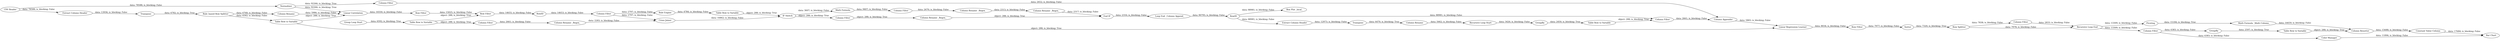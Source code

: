 digraph {
	"5915984635042657672_2204" [label=Pivoting]
	"-5540531009217719166_58" [label="Column Rename _Regex_"]
	"5915984635042657672_16" [label="Row Splitter"]
	"5915984635042657672_21" [label="Column Filter"]
	"5915984635042657672_58" [label="Column Filter"]
	"-5540531009217719166_45" [label="Cross Joiner"]
	"5915984635042657672_2208" [label="Column Resorter"]
	"-5540531009217719166_43" [label="Column Filter"]
	"-5540531009217719166_52" [label=RowID]
	"5915984635042657672_26" [label="Column Appender"]
	"5915984635042657672_24" [label="Table Row to Variable"]
	"5915984635042657672_11" [label=Transpose]
	"5915984635042657672_2" [label="Linear Regression Learner"]
	"5915984635042657672_2210" [label="Column Filter"]
	"5915984635042657672_22" [label=GroupBy]
	"5915984635042657672_57" [label=Transpose]
	"-5540531009217719166_35" [label="Linear Correlation"]
	"-5540531009217719166_47" [label="Column Filter"]
	"5915984635042657672_12" [label="Rule_based Row Splitter"]
	"-5540531009217719166_50" [label="Column Rename _Regex_"]
	"5915984635042657672_2203" [label="Color Manager"]
	"5915984635042657672_15" [label="Row Filter"]
	"-5540531009217719166_48" [label="Loop End _Column Append_"]
	"-5540531009217719166_38" [label="Column Filter"]
	"-5540531009217719166_57" [label="Column Filter"]
	"-5540531009217719166_54" [label="Rule Engine"]
	"-5540531009217719166_44" [label="Row Filter"]
	"5915984635042657672_13" [label="Table Row to Variable"]
	"5915984635042657672_2209" [label="Bar Chart"]
	"-5540531009217719166_41" [label="Group Loop Start"]
	"5915984635042657672_1" [label="CSV Reader"]
	"-5540531009217719166_42" [label="Table Row to Variable"]
	"5915984635042657672_17" [label="Column Rename"]
	"5915984635042657672_25" [label="Column Filter"]
	"-5540531009217719166_56" [label="End IF"]
	"5915984635042657672_2205" [label="Constant Value Column"]
	"-5540531009217719166_51" [label=RowID]
	"-5540531009217719166_49" [label="Column Rename _Regex_"]
	"5915984635042657672_3" [label=Normalizer]
	"-5540531009217719166_36" [label="Row Filter"]
	"-5540531009217719166_55" [label="Table Row to Variable"]
	"-5540531009217719166_59" [label="Column Rename _Regex_"]
	"-5540531009217719166_53" [label="IF Switch"]
	"5915984635042657672_2211" [label="Math Formula _Multi Column_"]
	"5915984635042657672_10" [label="Extract Column Header"]
	"5915984635042657672_8" [label="Recursive Loop Start"]
	"5915984635042657672_56" [label="Extract Column Header"]
	"-5540531009217719166_46" [label="Math Formula"]
	"5915984635042657672_2202" [label=GroupBy]
	"5915984635042657672_55" [label="Column Rename"]
	"5915984635042657672_2207" [label="Table Row to Variable"]
	"5915984635042657672_14" [label=Sorter]
	"5915984635042657672_9" [label="Recursive Loop End"]
	"5915984635042657672_59" [label="Box Plot _local_"]
	"-5540531009217719166_50" -> "-5540531009217719166_59" [label="data: 2313; is_blocking: False"]
	"5915984635042657672_57" -> "5915984635042657672_55" [label="data: 6470; is_blocking: True"]
	"-5540531009217719166_53" -> "-5540531009217719166_46" [label="data: 3607; is_blocking: False"]
	"5915984635042657672_9" -> "5915984635042657672_2204" [label="data: 13309; is_blocking: False"]
	"5915984635042657672_17" -> "-5540531009217719166_35" [label="data: 5986; is_blocking: False"]
	"5915984635042657672_12" -> "5915984635042657672_13" [label="data: 6582; is_blocking: False"]
	"5915984635042657672_9" -> "5915984635042657672_2210" [label="data: 13309; is_blocking: False"]
	"5915984635042657672_12" -> "5915984635042657672_17" [label="data: 6768; is_blocking: False"]
	"5915984635042657672_2205" -> "5915984635042657672_2209" [label="data: 17684; is_blocking: False"]
	"-5540531009217719166_36" -> "-5540531009217719166_44" [label="data: 15025; is_blocking: False"]
	"-5540531009217719166_42" -> "-5540531009217719166_43" [label="object: 288; is_blocking: True"]
	"5915984635042657672_1" -> "5915984635042657672_10" [label="data: 78588; is_blocking: False"]
	"-5540531009217719166_57" -> "-5540531009217719166_58" [label="object: 288; is_blocking: True"]
	"5915984635042657672_2" -> "5915984635042657672_15" [label="data: 8034; is_blocking: False"]
	"-5540531009217719166_52" -> "5915984635042657672_59" [label="data: 88981; is_blocking: False"]
	"5915984635042657672_8" -> "5915984635042657672_22" [label="data: 3426; is_blocking: False"]
	"5915984635042657672_26" -> "5915984635042657672_2" [label="data: 5865; is_blocking: False"]
	"-5540531009217719166_46" -> "-5540531009217719166_47" [label="data: 9407; is_blocking: False"]
	"5915984635042657672_22" -> "5915984635042657672_24" [label="data: 2450; is_blocking: True"]
	"-5540531009217719166_42" -> "-5540531009217719166_44" [label="object: 288; is_blocking: True"]
	"5915984635042657672_2207" -> "5915984635042657672_2208" [label="object: 288; is_blocking: True"]
	"-5540531009217719166_53" -> "-5540531009217719166_57" [label="object: 288; is_blocking: True"]
	"-5540531009217719166_49" -> "-5540531009217719166_45" [label="data: 2283; is_blocking: False"]
	"-5540531009217719166_38" -> "-5540531009217719166_45" [label="data: 2797; is_blocking: False"]
	"-5540531009217719166_59" -> "-5540531009217719166_56" [label="data: 2317; is_blocking: False"]
	"5915984635042657672_11" -> "5915984635042657672_12" [label="data: 6782; is_blocking: True"]
	"-5540531009217719166_35" -> "-5540531009217719166_36" [label="data: 16550; is_blocking: False"]
	"-5540531009217719166_41" -> "-5540531009217719166_42" [label="data: 6592; is_blocking: True"]
	"5915984635042657672_16" -> "5915984635042657672_21" [label="data: 7838; is_blocking: False"]
	"5915984635042657672_55" -> "5915984635042657672_8" [label="data: 5662; is_blocking: False"]
	"5915984635042657672_14" -> "5915984635042657672_16" [label="data: 7320; is_blocking: True"]
	"-5540531009217719166_48" -> "-5540531009217719166_52" [label="data: 90795; is_blocking: False"]
	"-5540531009217719166_56" -> "-5540531009217719166_48" [label="data: 2316; is_blocking: False"]
	"5915984635042657672_13" -> "-5540531009217719166_35" [label="object: 288; is_blocking: True"]
	"-5540531009217719166_55" -> "-5540531009217719166_53" [label="object: 288; is_blocking: True"]
	"5915984635042657672_21" -> "5915984635042657672_9" [label="data: 2833; is_blocking: False"]
	"-5540531009217719166_52" -> "5915984635042657672_56" [label="data: 88981; is_blocking: False"]
	"5915984635042657672_56" -> "5915984635042657672_57" [label="data: 12973; is_blocking: False"]
	"-5540531009217719166_44" -> "-5540531009217719166_51" [label="data: 14655; is_blocking: False"]
	"5915984635042657672_13" -> "5915984635042657672_2" [label="object: 288; is_blocking: True"]
	"5915984635042657672_2211" -> "5915984635042657672_2208" [label="data: 16659; is_blocking: False"]
	"5915984635042657672_3" -> "-5540531009217719166_35" [label="data: 92266; is_blocking: True"]
	"-5540531009217719166_38" -> "-5540531009217719166_54" [label="data: 2797; is_blocking: False"]
	"-5540531009217719166_58" -> "-5540531009217719166_56" [label="object: 288; is_blocking: True"]
	"5915984635042657672_2203" -> "5915984635042657672_2209" [label="data: 11896; is_blocking: False"]
	"-5540531009217719166_47" -> "-5540531009217719166_50" [label="data: 2670; is_blocking: False"]
	"-5540531009217719166_43" -> "-5540531009217719166_49" [label="data: 2661; is_blocking: False"]
	"5915984635042657672_10" -> "5915984635042657672_11" [label="data: 13936; is_blocking: False"]
	"5915984635042657672_25" -> "5915984635042657672_26" [label="data: 2652; is_blocking: False"]
	"5915984635042657672_2210" -> "5915984635042657672_2203" [label="data: 6383; is_blocking: False"]
	"-5540531009217719166_52" -> "5915984635042657672_58" [label="data: 88981; is_blocking: False"]
	"5915984635042657672_15" -> "5915984635042657672_14" [label="data: 7977; is_blocking: False"]
	"5915984635042657672_2204" -> "5915984635042657672_2211" [label="data: 15184; is_blocking: True"]
	"5915984635042657672_1" -> "5915984635042657672_3" [label="data: 78588; is_blocking: False"]
	"5915984635042657672_24" -> "5915984635042657672_58" [label="object: 288; is_blocking: True"]
	"-5540531009217719166_54" -> "-5540531009217719166_55" [label="data: 4784; is_blocking: False"]
	"5915984635042657672_3" -> "5915984635042657672_25" [label="data: 92266; is_blocking: True"]
	"5915984635042657672_58" -> "5915984635042657672_26" [label="data: 2661; is_blocking: False"]
	"-5540531009217719166_51" -> "-5540531009217719166_38" [label="data: 14653; is_blocking: False"]
	"5915984635042657672_16" -> "5915984635042657672_9" [label="data: 7978; is_blocking: False"]
	"5915984635042657672_2202" -> "5915984635042657672_2207" [label="data: 2597; is_blocking: True"]
	"-5540531009217719166_45" -> "-5540531009217719166_53" [label="data: 16862; is_blocking: False"]
	"5915984635042657672_2208" -> "5915984635042657672_2205" [label="data: 15688; is_blocking: False"]
	"5915984635042657672_2210" -> "5915984635042657672_2202" [label="data: 6383; is_blocking: False"]
	rankdir=LR
}
